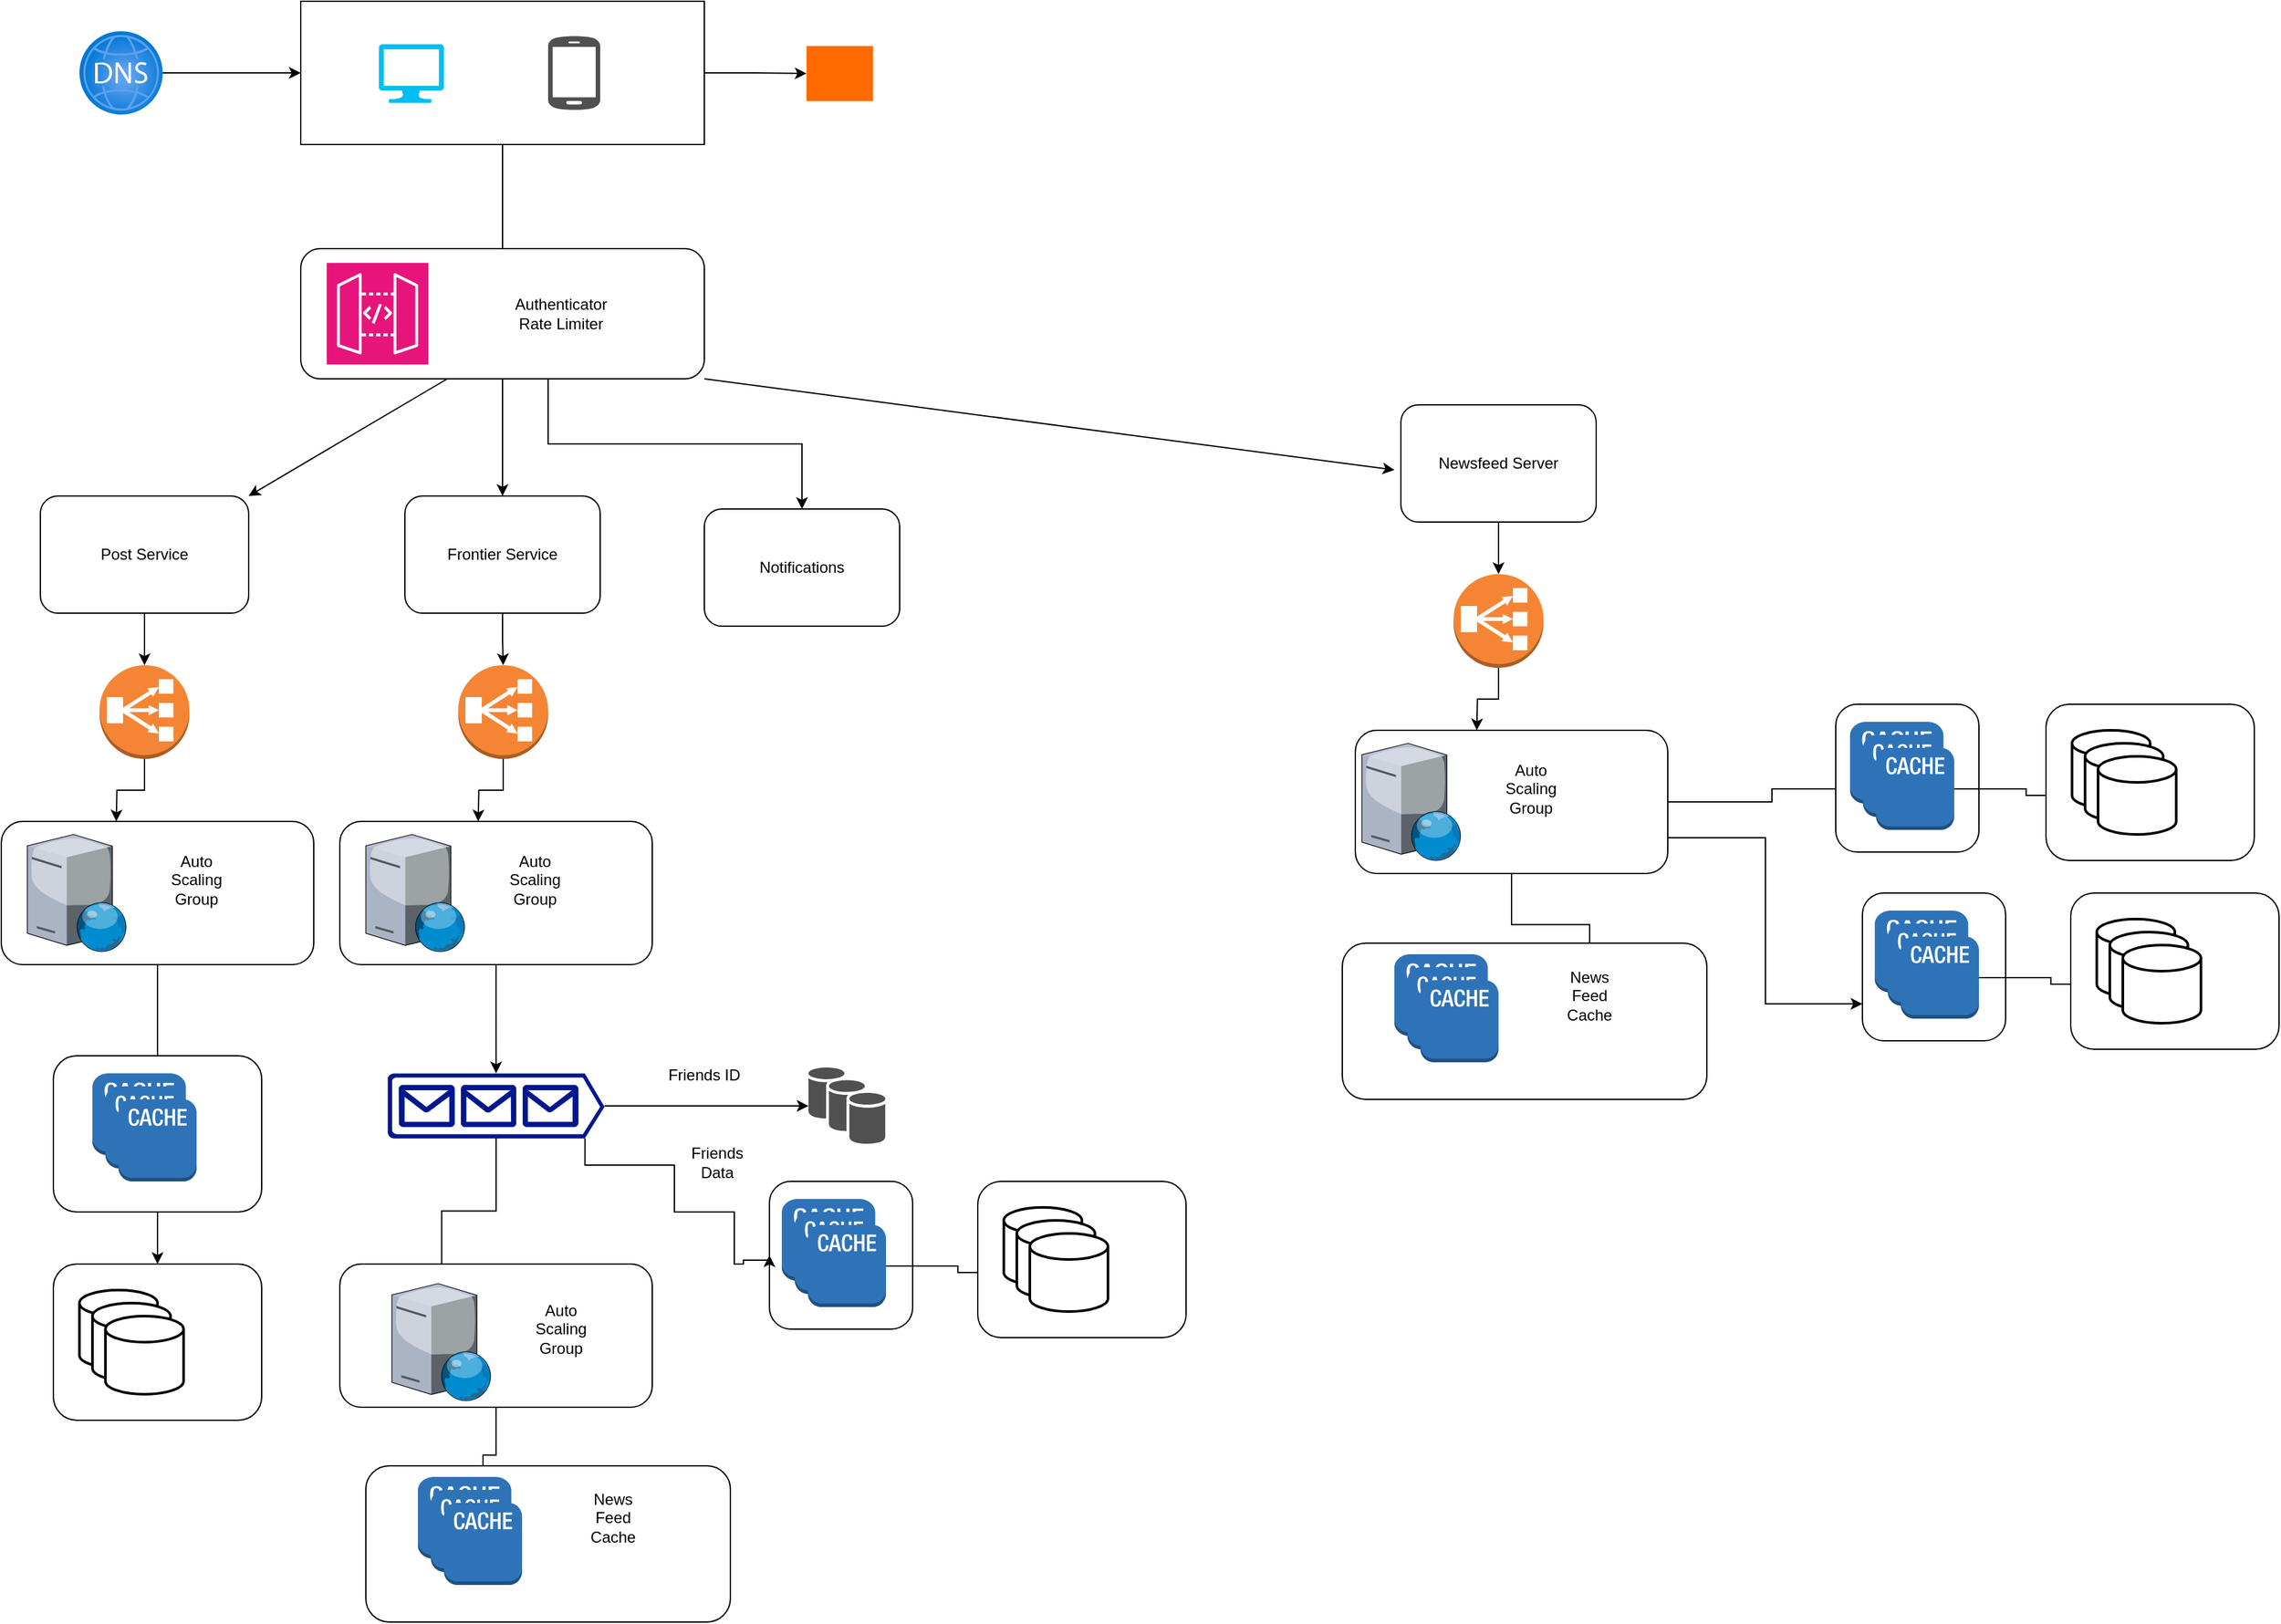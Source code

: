 <mxfile version="26.0.5">
  <diagram name="Página-1" id="SgBYGpGdru_EiPPWbspc">
    <mxGraphModel dx="1737" dy="1105" grid="1" gridSize="10" guides="1" tooltips="1" connect="1" arrows="1" fold="1" page="1" pageScale="1" pageWidth="1969" pageHeight="1969" math="0" shadow="0">
      <root>
        <mxCell id="0" />
        <mxCell id="1" parent="0" />
        <mxCell id="BfF_gy7R4zZh9mfc9pzg-152" value="" style="edgeStyle=orthogonalEdgeStyle;rounded=0;orthogonalLoop=1;jettySize=auto;html=1;" edge="1" parent="1" source="BfF_gy7R4zZh9mfc9pzg-1" target="BfF_gy7R4zZh9mfc9pzg-151">
          <mxGeometry relative="1" as="geometry" />
        </mxCell>
        <mxCell id="BfF_gy7R4zZh9mfc9pzg-1" value="" style="rounded=0;whiteSpace=wrap;html=1;" vertex="1" parent="1">
          <mxGeometry x="280" y="50" width="310" height="110" as="geometry" />
        </mxCell>
        <mxCell id="BfF_gy7R4zZh9mfc9pzg-2" value="" style="verticalLabelPosition=bottom;html=1;verticalAlign=top;align=center;strokeColor=none;fillColor=#00BEF2;shape=mxgraph.azure.computer;pointerEvents=1;" vertex="1" parent="1">
          <mxGeometry x="340" y="83" width="50" height="45" as="geometry" />
        </mxCell>
        <mxCell id="BfF_gy7R4zZh9mfc9pzg-3" value="" style="sketch=0;pointerEvents=1;shadow=0;dashed=0;html=1;strokeColor=none;fillColor=#505050;labelPosition=center;verticalLabelPosition=bottom;verticalAlign=top;outlineConnect=0;align=center;shape=mxgraph.office.devices.cell_phone_android_proportional;" vertex="1" parent="1">
          <mxGeometry x="470" y="76" width="40" height="58" as="geometry" />
        </mxCell>
        <mxCell id="BfF_gy7R4zZh9mfc9pzg-4" value="" style="endArrow=classic;html=1;rounded=0;exitX=0.5;exitY=1;exitDx=0;exitDy=0;" edge="1" parent="1" source="BfF_gy7R4zZh9mfc9pzg-1">
          <mxGeometry width="50" height="50" relative="1" as="geometry">
            <mxPoint x="390" y="370" as="sourcePoint" />
            <mxPoint x="435" y="260" as="targetPoint" />
          </mxGeometry>
        </mxCell>
        <mxCell id="BfF_gy7R4zZh9mfc9pzg-6" value="Post Service" style="rounded=1;whiteSpace=wrap;html=1;" vertex="1" parent="1">
          <mxGeometry x="80" y="430" width="160" height="90" as="geometry" />
        </mxCell>
        <mxCell id="BfF_gy7R4zZh9mfc9pzg-27" value="" style="edgeStyle=orthogonalEdgeStyle;rounded=0;orthogonalLoop=1;jettySize=auto;html=1;" edge="1" parent="1" source="BfF_gy7R4zZh9mfc9pzg-7" target="BfF_gy7R4zZh9mfc9pzg-20">
          <mxGeometry relative="1" as="geometry" />
        </mxCell>
        <mxCell id="BfF_gy7R4zZh9mfc9pzg-7" value="Frontier Service" style="rounded=1;whiteSpace=wrap;html=1;" vertex="1" parent="1">
          <mxGeometry x="360" y="430" width="150" height="90" as="geometry" />
        </mxCell>
        <mxCell id="BfF_gy7R4zZh9mfc9pzg-9" value="" style="endArrow=classic;html=1;rounded=0;exitX=0;exitY=1;exitDx=0;exitDy=0;exitPerimeter=0;entryX=1;entryY=0;entryDx=0;entryDy=0;" edge="1" parent="1" target="BfF_gy7R4zZh9mfc9pzg-6">
          <mxGeometry width="50" height="50" relative="1" as="geometry">
            <mxPoint x="396" y="338" as="sourcePoint" />
            <mxPoint x="440" y="400" as="targetPoint" />
          </mxGeometry>
        </mxCell>
        <mxCell id="BfF_gy7R4zZh9mfc9pzg-10" value="" style="endArrow=classic;html=1;rounded=0;entryX=0.5;entryY=0;entryDx=0;entryDy=0;exitX=0.5;exitY=1;exitDx=0;exitDy=0;exitPerimeter=0;" edge="1" parent="1" target="BfF_gy7R4zZh9mfc9pzg-7">
          <mxGeometry width="50" height="50" relative="1" as="geometry">
            <mxPoint x="435" y="338" as="sourcePoint" />
            <mxPoint x="440" y="400" as="targetPoint" />
          </mxGeometry>
        </mxCell>
        <mxCell id="BfF_gy7R4zZh9mfc9pzg-42" value="" style="edgeStyle=orthogonalEdgeStyle;rounded=0;orthogonalLoop=1;jettySize=auto;html=1;" edge="1" parent="1" source="BfF_gy7R4zZh9mfc9pzg-16" target="BfF_gy7R4zZh9mfc9pzg-41">
          <mxGeometry relative="1" as="geometry">
            <Array as="points">
              <mxPoint x="470" y="390" />
              <mxPoint x="665" y="390" />
            </Array>
          </mxGeometry>
        </mxCell>
        <mxCell id="BfF_gy7R4zZh9mfc9pzg-16" value="" style="rounded=1;whiteSpace=wrap;html=1;" vertex="1" parent="1">
          <mxGeometry x="280" y="240" width="310" height="100" as="geometry" />
        </mxCell>
        <mxCell id="BfF_gy7R4zZh9mfc9pzg-17" value="" style="sketch=0;points=[[0,0,0],[0.25,0,0],[0.5,0,0],[0.75,0,0],[1,0,0],[0,1,0],[0.25,1,0],[0.5,1,0],[0.75,1,0],[1,1,0],[0,0.25,0],[0,0.5,0],[0,0.75,0],[1,0.25,0],[1,0.5,0],[1,0.75,0]];outlineConnect=0;fontColor=#232F3E;fillColor=#E7157B;strokeColor=#ffffff;dashed=0;verticalLabelPosition=bottom;verticalAlign=top;align=center;html=1;fontSize=12;fontStyle=0;aspect=fixed;shape=mxgraph.aws4.resourceIcon;resIcon=mxgraph.aws4.api_gateway;" vertex="1" parent="1">
          <mxGeometry x="300" y="251" width="78" height="78" as="geometry" />
        </mxCell>
        <mxCell id="BfF_gy7R4zZh9mfc9pzg-18" value="Authenticator&lt;div&gt;Rate Limiter&lt;/div&gt;" style="text;html=1;align=center;verticalAlign=middle;whiteSpace=wrap;rounded=0;" vertex="1" parent="1">
          <mxGeometry x="430" y="260" width="100" height="60" as="geometry" />
        </mxCell>
        <mxCell id="BfF_gy7R4zZh9mfc9pzg-26" value="" style="edgeStyle=orthogonalEdgeStyle;rounded=0;orthogonalLoop=1;jettySize=auto;html=1;" edge="1" parent="1" source="BfF_gy7R4zZh9mfc9pzg-19">
          <mxGeometry relative="1" as="geometry">
            <mxPoint x="138.3" y="680" as="targetPoint" />
          </mxGeometry>
        </mxCell>
        <mxCell id="BfF_gy7R4zZh9mfc9pzg-19" value="" style="outlineConnect=0;dashed=0;verticalLabelPosition=bottom;verticalAlign=top;align=center;html=1;shape=mxgraph.aws3.classic_load_balancer;fillColor=#F58534;gradientColor=none;" vertex="1" parent="1">
          <mxGeometry x="125.5" y="560" width="69" height="72" as="geometry" />
        </mxCell>
        <mxCell id="BfF_gy7R4zZh9mfc9pzg-28" value="" style="edgeStyle=orthogonalEdgeStyle;rounded=0;orthogonalLoop=1;jettySize=auto;html=1;" edge="1" parent="1" source="BfF_gy7R4zZh9mfc9pzg-20">
          <mxGeometry relative="1" as="geometry">
            <mxPoint x="416.3" y="680" as="targetPoint" />
          </mxGeometry>
        </mxCell>
        <mxCell id="BfF_gy7R4zZh9mfc9pzg-20" value="" style="outlineConnect=0;dashed=0;verticalLabelPosition=bottom;verticalAlign=top;align=center;html=1;shape=mxgraph.aws3.classic_load_balancer;fillColor=#F58534;gradientColor=none;" vertex="1" parent="1">
          <mxGeometry x="401" y="560" width="69" height="72" as="geometry" />
        </mxCell>
        <mxCell id="BfF_gy7R4zZh9mfc9pzg-25" value="" style="endArrow=classic;html=1;rounded=0;exitX=0.5;exitY=1;exitDx=0;exitDy=0;" edge="1" parent="1" source="BfF_gy7R4zZh9mfc9pzg-6" target="BfF_gy7R4zZh9mfc9pzg-19">
          <mxGeometry width="50" height="50" relative="1" as="geometry">
            <mxPoint x="280" y="620" as="sourcePoint" />
            <mxPoint x="330" y="570" as="targetPoint" />
          </mxGeometry>
        </mxCell>
        <mxCell id="BfF_gy7R4zZh9mfc9pzg-51" value="" style="edgeStyle=orthogonalEdgeStyle;rounded=0;orthogonalLoop=1;jettySize=auto;html=1;" edge="1" parent="1" source="BfF_gy7R4zZh9mfc9pzg-31" target="BfF_gy7R4zZh9mfc9pzg-50">
          <mxGeometry relative="1" as="geometry" />
        </mxCell>
        <mxCell id="BfF_gy7R4zZh9mfc9pzg-31" value="" style="rounded=1;whiteSpace=wrap;html=1;" vertex="1" parent="1">
          <mxGeometry x="50" y="680" width="240" height="110" as="geometry" />
        </mxCell>
        <mxCell id="BfF_gy7R4zZh9mfc9pzg-32" value="" style="verticalLabelPosition=bottom;sketch=0;aspect=fixed;html=1;verticalAlign=top;strokeColor=none;align=center;outlineConnect=0;shape=mxgraph.citrix.web_server;" vertex="1" parent="1">
          <mxGeometry x="70" y="690" width="76.5" height="90" as="geometry" />
        </mxCell>
        <mxCell id="BfF_gy7R4zZh9mfc9pzg-33" value="Auto Scaling Group" style="text;html=1;align=center;verticalAlign=middle;whiteSpace=wrap;rounded=0;" vertex="1" parent="1">
          <mxGeometry x="170" y="710" width="60" height="30" as="geometry" />
        </mxCell>
        <mxCell id="BfF_gy7R4zZh9mfc9pzg-64" value="" style="edgeStyle=orthogonalEdgeStyle;rounded=0;orthogonalLoop=1;jettySize=auto;html=1;" edge="1" parent="1" source="BfF_gy7R4zZh9mfc9pzg-34" target="BfF_gy7R4zZh9mfc9pzg-62">
          <mxGeometry relative="1" as="geometry" />
        </mxCell>
        <mxCell id="BfF_gy7R4zZh9mfc9pzg-34" value="" style="rounded=1;whiteSpace=wrap;html=1;" vertex="1" parent="1">
          <mxGeometry x="310" y="680" width="240" height="110" as="geometry" />
        </mxCell>
        <mxCell id="BfF_gy7R4zZh9mfc9pzg-35" value="" style="verticalLabelPosition=bottom;sketch=0;aspect=fixed;html=1;verticalAlign=top;strokeColor=none;align=center;outlineConnect=0;shape=mxgraph.citrix.web_server;" vertex="1" parent="1">
          <mxGeometry x="330" y="690" width="76.5" height="90" as="geometry" />
        </mxCell>
        <mxCell id="BfF_gy7R4zZh9mfc9pzg-36" value="Auto Scaling Group" style="text;html=1;align=center;verticalAlign=middle;whiteSpace=wrap;rounded=0;" vertex="1" parent="1">
          <mxGeometry x="430" y="710" width="60" height="30" as="geometry" />
        </mxCell>
        <mxCell id="BfF_gy7R4zZh9mfc9pzg-41" value="Notifications" style="rounded=1;whiteSpace=wrap;html=1;" vertex="1" parent="1">
          <mxGeometry x="590" y="440" width="150" height="90" as="geometry" />
        </mxCell>
        <mxCell id="BfF_gy7R4zZh9mfc9pzg-60" style="edgeStyle=orthogonalEdgeStyle;rounded=0;orthogonalLoop=1;jettySize=auto;html=1;exitX=0.5;exitY=1;exitDx=0;exitDy=0;entryX=0.5;entryY=0;entryDx=0;entryDy=0;" edge="1" parent="1" source="BfF_gy7R4zZh9mfc9pzg-47" target="BfF_gy7R4zZh9mfc9pzg-56">
          <mxGeometry relative="1" as="geometry" />
        </mxCell>
        <mxCell id="BfF_gy7R4zZh9mfc9pzg-47" value="" style="rounded=1;whiteSpace=wrap;html=1;" vertex="1" parent="1">
          <mxGeometry x="90" y="860" width="160" height="120" as="geometry" />
        </mxCell>
        <mxCell id="BfF_gy7R4zZh9mfc9pzg-48" value="" style="outlineConnect=0;dashed=0;verticalLabelPosition=bottom;verticalAlign=top;align=center;html=1;shape=mxgraph.aws3.cache_node;fillColor=#2E73B8;gradientColor=none;" vertex="1" parent="1">
          <mxGeometry x="120" y="873.5" width="71.75" height="63" as="geometry" />
        </mxCell>
        <mxCell id="BfF_gy7R4zZh9mfc9pzg-49" value="" style="outlineConnect=0;dashed=0;verticalLabelPosition=bottom;verticalAlign=top;align=center;html=1;shape=mxgraph.aws3.cache_node;fillColor=#2E73B8;gradientColor=none;" vertex="1" parent="1">
          <mxGeometry x="130" y="883.5" width="60" height="63" as="geometry" />
        </mxCell>
        <mxCell id="BfF_gy7R4zZh9mfc9pzg-50" value="" style="outlineConnect=0;dashed=0;verticalLabelPosition=bottom;verticalAlign=top;align=center;html=1;shape=mxgraph.aws3.cache_node;fillColor=#2E73B8;gradientColor=none;" vertex="1" parent="1">
          <mxGeometry x="140" y="893.5" width="60" height="63" as="geometry" />
        </mxCell>
        <mxCell id="BfF_gy7R4zZh9mfc9pzg-56" value="" style="rounded=1;whiteSpace=wrap;html=1;" vertex="1" parent="1">
          <mxGeometry x="90" y="1020" width="160" height="120" as="geometry" />
        </mxCell>
        <mxCell id="BfF_gy7R4zZh9mfc9pzg-57" value="" style="strokeWidth=2;html=1;shape=mxgraph.flowchart.database;whiteSpace=wrap;" vertex="1" parent="1">
          <mxGeometry x="110" y="1040" width="60" height="60" as="geometry" />
        </mxCell>
        <mxCell id="BfF_gy7R4zZh9mfc9pzg-58" value="" style="strokeWidth=2;html=1;shape=mxgraph.flowchart.database;whiteSpace=wrap;" vertex="1" parent="1">
          <mxGeometry x="120" y="1050" width="60" height="60" as="geometry" />
        </mxCell>
        <mxCell id="BfF_gy7R4zZh9mfc9pzg-59" value="" style="strokeWidth=2;html=1;shape=mxgraph.flowchart.database;whiteSpace=wrap;" vertex="1" parent="1">
          <mxGeometry x="130" y="1060" width="60" height="60" as="geometry" />
        </mxCell>
        <mxCell id="BfF_gy7R4zZh9mfc9pzg-66" value="" style="edgeStyle=orthogonalEdgeStyle;rounded=0;orthogonalLoop=1;jettySize=auto;html=1;" edge="1" parent="1" source="BfF_gy7R4zZh9mfc9pzg-62" target="BfF_gy7R4zZh9mfc9pzg-65">
          <mxGeometry relative="1" as="geometry" />
        </mxCell>
        <mxCell id="BfF_gy7R4zZh9mfc9pzg-85" value="" style="edgeStyle=orthogonalEdgeStyle;rounded=0;orthogonalLoop=1;jettySize=auto;html=1;" edge="1" parent="1" source="BfF_gy7R4zZh9mfc9pzg-62" target="BfF_gy7R4zZh9mfc9pzg-83">
          <mxGeometry relative="1" as="geometry" />
        </mxCell>
        <mxCell id="BfF_gy7R4zZh9mfc9pzg-62" value="" style="sketch=0;aspect=fixed;pointerEvents=1;shadow=0;dashed=0;html=1;strokeColor=none;labelPosition=center;verticalLabelPosition=bottom;verticalAlign=top;align=center;fillColor=#00188D;shape=mxgraph.azure.queue_generic" vertex="1" parent="1">
          <mxGeometry x="346.66" y="873.5" width="166.67" height="50" as="geometry" />
        </mxCell>
        <mxCell id="BfF_gy7R4zZh9mfc9pzg-65" value="" style="sketch=0;shadow=0;dashed=0;html=1;strokeColor=none;fillColor=#505050;labelPosition=center;verticalLabelPosition=bottom;verticalAlign=top;outlineConnect=0;align=center;shape=mxgraph.office.databases.database_availability_group;" vertex="1" parent="1">
          <mxGeometry x="670" y="869" width="59" height="59" as="geometry" />
        </mxCell>
        <mxCell id="BfF_gy7R4zZh9mfc9pzg-67" value="" style="rounded=1;whiteSpace=wrap;html=1;" vertex="1" parent="1">
          <mxGeometry x="640" y="956.5" width="110" height="113.5" as="geometry" />
        </mxCell>
        <mxCell id="BfF_gy7R4zZh9mfc9pzg-68" value="" style="outlineConnect=0;dashed=0;verticalLabelPosition=bottom;verticalAlign=top;align=center;html=1;shape=mxgraph.aws3.cache_node;fillColor=#2E73B8;gradientColor=none;" vertex="1" parent="1">
          <mxGeometry x="649.5" y="970" width="71.75" height="63" as="geometry" />
        </mxCell>
        <mxCell id="BfF_gy7R4zZh9mfc9pzg-69" value="" style="outlineConnect=0;dashed=0;verticalLabelPosition=bottom;verticalAlign=top;align=center;html=1;shape=mxgraph.aws3.cache_node;fillColor=#2E73B8;gradientColor=none;" vertex="1" parent="1">
          <mxGeometry x="659.5" y="980" width="60" height="63" as="geometry" />
        </mxCell>
        <mxCell id="BfF_gy7R4zZh9mfc9pzg-79" value="" style="edgeStyle=orthogonalEdgeStyle;rounded=0;orthogonalLoop=1;jettySize=auto;html=1;" edge="1" parent="1" source="BfF_gy7R4zZh9mfc9pzg-70" target="BfF_gy7R4zZh9mfc9pzg-78">
          <mxGeometry relative="1" as="geometry" />
        </mxCell>
        <mxCell id="BfF_gy7R4zZh9mfc9pzg-70" value="" style="outlineConnect=0;dashed=0;verticalLabelPosition=bottom;verticalAlign=top;align=center;html=1;shape=mxgraph.aws3.cache_node;fillColor=#2E73B8;gradientColor=none;" vertex="1" parent="1">
          <mxGeometry x="669.5" y="990" width="60" height="63" as="geometry" />
        </mxCell>
        <mxCell id="BfF_gy7R4zZh9mfc9pzg-71" style="edgeStyle=orthogonalEdgeStyle;rounded=0;orthogonalLoop=1;jettySize=auto;html=1;exitX=0.91;exitY=1;exitDx=0;exitDy=0;exitPerimeter=0;entryX=0;entryY=0.5;entryDx=0;entryDy=0;" edge="1" parent="1" source="BfF_gy7R4zZh9mfc9pzg-62" target="BfF_gy7R4zZh9mfc9pzg-67">
          <mxGeometry relative="1" as="geometry">
            <mxPoint x="620" y="1015" as="targetPoint" />
            <Array as="points">
              <mxPoint x="498" y="944" />
              <mxPoint x="567" y="944" />
              <mxPoint x="567" y="980" />
              <mxPoint x="613" y="980" />
              <mxPoint x="613" y="1020" />
              <mxPoint x="620" y="1020" />
              <mxPoint x="620" y="1017" />
            </Array>
          </mxGeometry>
        </mxCell>
        <mxCell id="BfF_gy7R4zZh9mfc9pzg-75" value="" style="rounded=1;whiteSpace=wrap;html=1;" vertex="1" parent="1">
          <mxGeometry x="800" y="956.5" width="160" height="120" as="geometry" />
        </mxCell>
        <mxCell id="BfF_gy7R4zZh9mfc9pzg-76" value="" style="strokeWidth=2;html=1;shape=mxgraph.flowchart.database;whiteSpace=wrap;" vertex="1" parent="1">
          <mxGeometry x="820" y="976.5" width="60" height="60" as="geometry" />
        </mxCell>
        <mxCell id="BfF_gy7R4zZh9mfc9pzg-77" value="" style="strokeWidth=2;html=1;shape=mxgraph.flowchart.database;whiteSpace=wrap;" vertex="1" parent="1">
          <mxGeometry x="830" y="986.5" width="60" height="60" as="geometry" />
        </mxCell>
        <mxCell id="BfF_gy7R4zZh9mfc9pzg-78" value="" style="strokeWidth=2;html=1;shape=mxgraph.flowchart.database;whiteSpace=wrap;" vertex="1" parent="1">
          <mxGeometry x="840" y="996.5" width="60" height="60" as="geometry" />
        </mxCell>
        <mxCell id="BfF_gy7R4zZh9mfc9pzg-80" value="Friends ID" style="text;html=1;align=center;verticalAlign=middle;whiteSpace=wrap;rounded=0;" vertex="1" parent="1">
          <mxGeometry x="560" y="860" width="60" height="30" as="geometry" />
        </mxCell>
        <mxCell id="BfF_gy7R4zZh9mfc9pzg-81" value="Friends Data" style="text;html=1;align=center;verticalAlign=middle;whiteSpace=wrap;rounded=0;" vertex="1" parent="1">
          <mxGeometry x="570" y="926.5" width="60" height="30" as="geometry" />
        </mxCell>
        <mxCell id="BfF_gy7R4zZh9mfc9pzg-90" value="" style="edgeStyle=orthogonalEdgeStyle;rounded=0;orthogonalLoop=1;jettySize=auto;html=1;" edge="1" parent="1" source="BfF_gy7R4zZh9mfc9pzg-82" target="BfF_gy7R4zZh9mfc9pzg-89">
          <mxGeometry relative="1" as="geometry" />
        </mxCell>
        <mxCell id="BfF_gy7R4zZh9mfc9pzg-82" value="" style="rounded=1;whiteSpace=wrap;html=1;" vertex="1" parent="1">
          <mxGeometry x="310" y="1020" width="240" height="110" as="geometry" />
        </mxCell>
        <mxCell id="BfF_gy7R4zZh9mfc9pzg-83" value="" style="verticalLabelPosition=bottom;sketch=0;aspect=fixed;html=1;verticalAlign=top;strokeColor=none;align=center;outlineConnect=0;shape=mxgraph.citrix.web_server;" vertex="1" parent="1">
          <mxGeometry x="350" y="1035" width="76.5" height="90" as="geometry" />
        </mxCell>
        <mxCell id="BfF_gy7R4zZh9mfc9pzg-84" value="Auto Scaling Group" style="text;html=1;align=center;verticalAlign=middle;whiteSpace=wrap;rounded=0;" vertex="1" parent="1">
          <mxGeometry x="450" y="1055" width="60" height="30" as="geometry" />
        </mxCell>
        <mxCell id="BfF_gy7R4zZh9mfc9pzg-86" value="" style="rounded=1;whiteSpace=wrap;html=1;" vertex="1" parent="1">
          <mxGeometry x="330" y="1175" width="280" height="120" as="geometry" />
        </mxCell>
        <mxCell id="BfF_gy7R4zZh9mfc9pzg-87" value="" style="outlineConnect=0;dashed=0;verticalLabelPosition=bottom;verticalAlign=top;align=center;html=1;shape=mxgraph.aws3.cache_node;fillColor=#2E73B8;gradientColor=none;" vertex="1" parent="1">
          <mxGeometry x="370" y="1183.5" width="71.75" height="63" as="geometry" />
        </mxCell>
        <mxCell id="BfF_gy7R4zZh9mfc9pzg-88" value="" style="outlineConnect=0;dashed=0;verticalLabelPosition=bottom;verticalAlign=top;align=center;html=1;shape=mxgraph.aws3.cache_node;fillColor=#2E73B8;gradientColor=none;" vertex="1" parent="1">
          <mxGeometry x="380" y="1193.5" width="60" height="63" as="geometry" />
        </mxCell>
        <mxCell id="BfF_gy7R4zZh9mfc9pzg-89" value="" style="outlineConnect=0;dashed=0;verticalLabelPosition=bottom;verticalAlign=top;align=center;html=1;shape=mxgraph.aws3.cache_node;fillColor=#2E73B8;gradientColor=none;" vertex="1" parent="1">
          <mxGeometry x="390" y="1203.5" width="60" height="63" as="geometry" />
        </mxCell>
        <mxCell id="BfF_gy7R4zZh9mfc9pzg-92" value="News Feed Cache" style="text;html=1;align=center;verticalAlign=middle;whiteSpace=wrap;rounded=0;" vertex="1" parent="1">
          <mxGeometry x="490" y="1200" width="60" height="30" as="geometry" />
        </mxCell>
        <mxCell id="BfF_gy7R4zZh9mfc9pzg-98" value="" style="edgeStyle=orthogonalEdgeStyle;rounded=0;orthogonalLoop=1;jettySize=auto;html=1;" edge="1" parent="1" source="BfF_gy7R4zZh9mfc9pzg-99" target="BfF_gy7R4zZh9mfc9pzg-101">
          <mxGeometry relative="1" as="geometry" />
        </mxCell>
        <mxCell id="BfF_gy7R4zZh9mfc9pzg-99" value="Newsfeed Server" style="rounded=1;whiteSpace=wrap;html=1;" vertex="1" parent="1">
          <mxGeometry x="1125" y="360" width="150" height="90" as="geometry" />
        </mxCell>
        <mxCell id="BfF_gy7R4zZh9mfc9pzg-100" value="" style="edgeStyle=orthogonalEdgeStyle;rounded=0;orthogonalLoop=1;jettySize=auto;html=1;" edge="1" parent="1" source="BfF_gy7R4zZh9mfc9pzg-101">
          <mxGeometry relative="1" as="geometry">
            <mxPoint x="1183.3" y="610" as="targetPoint" />
          </mxGeometry>
        </mxCell>
        <mxCell id="BfF_gy7R4zZh9mfc9pzg-101" value="" style="outlineConnect=0;dashed=0;verticalLabelPosition=bottom;verticalAlign=top;align=center;html=1;shape=mxgraph.aws3.classic_load_balancer;fillColor=#F58534;gradientColor=none;" vertex="1" parent="1">
          <mxGeometry x="1165.5" y="490" width="69" height="72" as="geometry" />
        </mxCell>
        <mxCell id="BfF_gy7R4zZh9mfc9pzg-111" value="" style="edgeStyle=orthogonalEdgeStyle;rounded=0;orthogonalLoop=1;jettySize=auto;html=1;" edge="1" parent="1" source="BfF_gy7R4zZh9mfc9pzg-102" target="BfF_gy7R4zZh9mfc9pzg-109">
          <mxGeometry relative="1" as="geometry" />
        </mxCell>
        <mxCell id="BfF_gy7R4zZh9mfc9pzg-147" value="" style="edgeStyle=orthogonalEdgeStyle;rounded=0;orthogonalLoop=1;jettySize=auto;html=1;" edge="1" parent="1" source="BfF_gy7R4zZh9mfc9pzg-102" target="BfF_gy7R4zZh9mfc9pzg-124">
          <mxGeometry relative="1" as="geometry" />
        </mxCell>
        <mxCell id="BfF_gy7R4zZh9mfc9pzg-148" style="edgeStyle=orthogonalEdgeStyle;rounded=0;orthogonalLoop=1;jettySize=auto;html=1;exitX=1;exitY=0.75;exitDx=0;exitDy=0;entryX=0;entryY=0.75;entryDx=0;entryDy=0;" edge="1" parent="1" source="BfF_gy7R4zZh9mfc9pzg-102" target="BfF_gy7R4zZh9mfc9pzg-138">
          <mxGeometry relative="1" as="geometry">
            <Array as="points">
              <mxPoint x="1405" y="692" />
              <mxPoint x="1405" y="820" />
            </Array>
          </mxGeometry>
        </mxCell>
        <mxCell id="BfF_gy7R4zZh9mfc9pzg-102" value="" style="rounded=1;whiteSpace=wrap;html=1;" vertex="1" parent="1">
          <mxGeometry x="1090" y="610" width="240" height="110" as="geometry" />
        </mxCell>
        <mxCell id="BfF_gy7R4zZh9mfc9pzg-103" value="" style="verticalLabelPosition=bottom;sketch=0;aspect=fixed;html=1;verticalAlign=top;strokeColor=none;align=center;outlineConnect=0;shape=mxgraph.citrix.web_server;" vertex="1" parent="1">
          <mxGeometry x="1095" y="620" width="76.5" height="90" as="geometry" />
        </mxCell>
        <mxCell id="BfF_gy7R4zZh9mfc9pzg-104" value="Auto Scaling Group" style="text;html=1;align=center;verticalAlign=middle;whiteSpace=wrap;rounded=0;" vertex="1" parent="1">
          <mxGeometry x="1195" y="640" width="60" height="30" as="geometry" />
        </mxCell>
        <mxCell id="BfF_gy7R4zZh9mfc9pzg-105" value="" style="rounded=1;whiteSpace=wrap;html=1;" vertex="1" parent="1">
          <mxGeometry x="1080" y="773.5" width="280" height="120" as="geometry" />
        </mxCell>
        <mxCell id="BfF_gy7R4zZh9mfc9pzg-106" value="" style="outlineConnect=0;dashed=0;verticalLabelPosition=bottom;verticalAlign=top;align=center;html=1;shape=mxgraph.aws3.cache_node;fillColor=#2E73B8;gradientColor=none;" vertex="1" parent="1">
          <mxGeometry x="1120" y="782" width="71.75" height="63" as="geometry" />
        </mxCell>
        <mxCell id="BfF_gy7R4zZh9mfc9pzg-107" value="" style="outlineConnect=0;dashed=0;verticalLabelPosition=bottom;verticalAlign=top;align=center;html=1;shape=mxgraph.aws3.cache_node;fillColor=#2E73B8;gradientColor=none;" vertex="1" parent="1">
          <mxGeometry x="1130" y="792" width="60" height="63" as="geometry" />
        </mxCell>
        <mxCell id="BfF_gy7R4zZh9mfc9pzg-108" value="" style="outlineConnect=0;dashed=0;verticalLabelPosition=bottom;verticalAlign=top;align=center;html=1;shape=mxgraph.aws3.cache_node;fillColor=#2E73B8;gradientColor=none;" vertex="1" parent="1">
          <mxGeometry x="1140" y="802" width="60" height="63" as="geometry" />
        </mxCell>
        <mxCell id="BfF_gy7R4zZh9mfc9pzg-109" value="News Feed Cache" style="text;html=1;align=center;verticalAlign=middle;whiteSpace=wrap;rounded=0;" vertex="1" parent="1">
          <mxGeometry x="1240" y="798.5" width="60" height="30" as="geometry" />
        </mxCell>
        <mxCell id="BfF_gy7R4zZh9mfc9pzg-110" value="" style="endArrow=classic;html=1;rounded=0;exitX=1;exitY=1;exitDx=0;exitDy=0;" edge="1" parent="1" source="BfF_gy7R4zZh9mfc9pzg-16">
          <mxGeometry width="50" height="50" relative="1" as="geometry">
            <mxPoint x="650" y="380" as="sourcePoint" />
            <mxPoint x="1120" y="410" as="targetPoint" />
          </mxGeometry>
        </mxCell>
        <mxCell id="BfF_gy7R4zZh9mfc9pzg-120" value="" style="rounded=1;whiteSpace=wrap;html=1;" vertex="1" parent="1">
          <mxGeometry x="1459" y="590" width="110" height="113.5" as="geometry" />
        </mxCell>
        <mxCell id="BfF_gy7R4zZh9mfc9pzg-121" value="" style="outlineConnect=0;dashed=0;verticalLabelPosition=bottom;verticalAlign=top;align=center;html=1;shape=mxgraph.aws3.cache_node;fillColor=#2E73B8;gradientColor=none;" vertex="1" parent="1">
          <mxGeometry x="1470" y="603.5" width="71.75" height="63" as="geometry" />
        </mxCell>
        <mxCell id="BfF_gy7R4zZh9mfc9pzg-122" value="" style="outlineConnect=0;dashed=0;verticalLabelPosition=bottom;verticalAlign=top;align=center;html=1;shape=mxgraph.aws3.cache_node;fillColor=#2E73B8;gradientColor=none;" vertex="1" parent="1">
          <mxGeometry x="1480" y="613.5" width="60" height="63" as="geometry" />
        </mxCell>
        <mxCell id="BfF_gy7R4zZh9mfc9pzg-123" value="" style="edgeStyle=orthogonalEdgeStyle;rounded=0;orthogonalLoop=1;jettySize=auto;html=1;" edge="1" parent="1" source="BfF_gy7R4zZh9mfc9pzg-124" target="BfF_gy7R4zZh9mfc9pzg-128">
          <mxGeometry relative="1" as="geometry" />
        </mxCell>
        <mxCell id="BfF_gy7R4zZh9mfc9pzg-124" value="" style="outlineConnect=0;dashed=0;verticalLabelPosition=bottom;verticalAlign=top;align=center;html=1;shape=mxgraph.aws3.cache_node;fillColor=#2E73B8;gradientColor=none;" vertex="1" parent="1">
          <mxGeometry x="1490" y="623.5" width="60" height="63" as="geometry" />
        </mxCell>
        <mxCell id="BfF_gy7R4zZh9mfc9pzg-125" value="" style="rounded=1;whiteSpace=wrap;html=1;" vertex="1" parent="1">
          <mxGeometry x="1620.5" y="590" width="160" height="120" as="geometry" />
        </mxCell>
        <mxCell id="BfF_gy7R4zZh9mfc9pzg-126" value="" style="strokeWidth=2;html=1;shape=mxgraph.flowchart.database;whiteSpace=wrap;" vertex="1" parent="1">
          <mxGeometry x="1640.5" y="610" width="60" height="60" as="geometry" />
        </mxCell>
        <mxCell id="BfF_gy7R4zZh9mfc9pzg-127" value="" style="strokeWidth=2;html=1;shape=mxgraph.flowchart.database;whiteSpace=wrap;" vertex="1" parent="1">
          <mxGeometry x="1650.5" y="620" width="60" height="60" as="geometry" />
        </mxCell>
        <mxCell id="BfF_gy7R4zZh9mfc9pzg-128" value="" style="strokeWidth=2;html=1;shape=mxgraph.flowchart.database;whiteSpace=wrap;" vertex="1" parent="1">
          <mxGeometry x="1660.5" y="630" width="60" height="60" as="geometry" />
        </mxCell>
        <mxCell id="BfF_gy7R4zZh9mfc9pzg-138" value="" style="rounded=1;whiteSpace=wrap;html=1;" vertex="1" parent="1">
          <mxGeometry x="1479.5" y="735" width="110" height="113.5" as="geometry" />
        </mxCell>
        <mxCell id="BfF_gy7R4zZh9mfc9pzg-139" value="" style="outlineConnect=0;dashed=0;verticalLabelPosition=bottom;verticalAlign=top;align=center;html=1;shape=mxgraph.aws3.cache_node;fillColor=#2E73B8;gradientColor=none;" vertex="1" parent="1">
          <mxGeometry x="1489" y="748.5" width="71.75" height="63" as="geometry" />
        </mxCell>
        <mxCell id="BfF_gy7R4zZh9mfc9pzg-140" value="" style="outlineConnect=0;dashed=0;verticalLabelPosition=bottom;verticalAlign=top;align=center;html=1;shape=mxgraph.aws3.cache_node;fillColor=#2E73B8;gradientColor=none;" vertex="1" parent="1">
          <mxGeometry x="1499" y="758.5" width="60" height="63" as="geometry" />
        </mxCell>
        <mxCell id="BfF_gy7R4zZh9mfc9pzg-141" value="" style="edgeStyle=orthogonalEdgeStyle;rounded=0;orthogonalLoop=1;jettySize=auto;html=1;" edge="1" parent="1" source="BfF_gy7R4zZh9mfc9pzg-142" target="BfF_gy7R4zZh9mfc9pzg-146">
          <mxGeometry relative="1" as="geometry" />
        </mxCell>
        <mxCell id="BfF_gy7R4zZh9mfc9pzg-142" value="" style="outlineConnect=0;dashed=0;verticalLabelPosition=bottom;verticalAlign=top;align=center;html=1;shape=mxgraph.aws3.cache_node;fillColor=#2E73B8;gradientColor=none;" vertex="1" parent="1">
          <mxGeometry x="1509" y="768.5" width="60" height="63" as="geometry" />
        </mxCell>
        <mxCell id="BfF_gy7R4zZh9mfc9pzg-143" value="" style="rounded=1;whiteSpace=wrap;html=1;" vertex="1" parent="1">
          <mxGeometry x="1639.5" y="735" width="160" height="120" as="geometry" />
        </mxCell>
        <mxCell id="BfF_gy7R4zZh9mfc9pzg-144" value="" style="strokeWidth=2;html=1;shape=mxgraph.flowchart.database;whiteSpace=wrap;" vertex="1" parent="1">
          <mxGeometry x="1659.5" y="755" width="60" height="60" as="geometry" />
        </mxCell>
        <mxCell id="BfF_gy7R4zZh9mfc9pzg-145" value="" style="strokeWidth=2;html=1;shape=mxgraph.flowchart.database;whiteSpace=wrap;" vertex="1" parent="1">
          <mxGeometry x="1669.5" y="765" width="60" height="60" as="geometry" />
        </mxCell>
        <mxCell id="BfF_gy7R4zZh9mfc9pzg-146" value="" style="strokeWidth=2;html=1;shape=mxgraph.flowchart.database;whiteSpace=wrap;" vertex="1" parent="1">
          <mxGeometry x="1679.5" y="775" width="60" height="60" as="geometry" />
        </mxCell>
        <mxCell id="BfF_gy7R4zZh9mfc9pzg-150" value="" style="edgeStyle=orthogonalEdgeStyle;rounded=0;orthogonalLoop=1;jettySize=auto;html=1;" edge="1" parent="1" source="BfF_gy7R4zZh9mfc9pzg-149" target="BfF_gy7R4zZh9mfc9pzg-1">
          <mxGeometry relative="1" as="geometry" />
        </mxCell>
        <mxCell id="BfF_gy7R4zZh9mfc9pzg-149" value="" style="image;aspect=fixed;html=1;points=[];align=center;fontSize=12;image=img/lib/azure2/networking/DNS_Zones.svg;" vertex="1" parent="1">
          <mxGeometry x="110" y="73" width="64" height="64" as="geometry" />
        </mxCell>
        <mxCell id="BfF_gy7R4zZh9mfc9pzg-151" value="" style="points=[];aspect=fixed;html=1;align=center;shadow=0;dashed=0;fillColor=#FF6A00;strokeColor=none;shape=mxgraph.alibaba_cloud.cdn_content_distribution_network;" vertex="1" parent="1">
          <mxGeometry x="668.5" y="84.35" width="51" height="42.3" as="geometry" />
        </mxCell>
      </root>
    </mxGraphModel>
  </diagram>
</mxfile>
